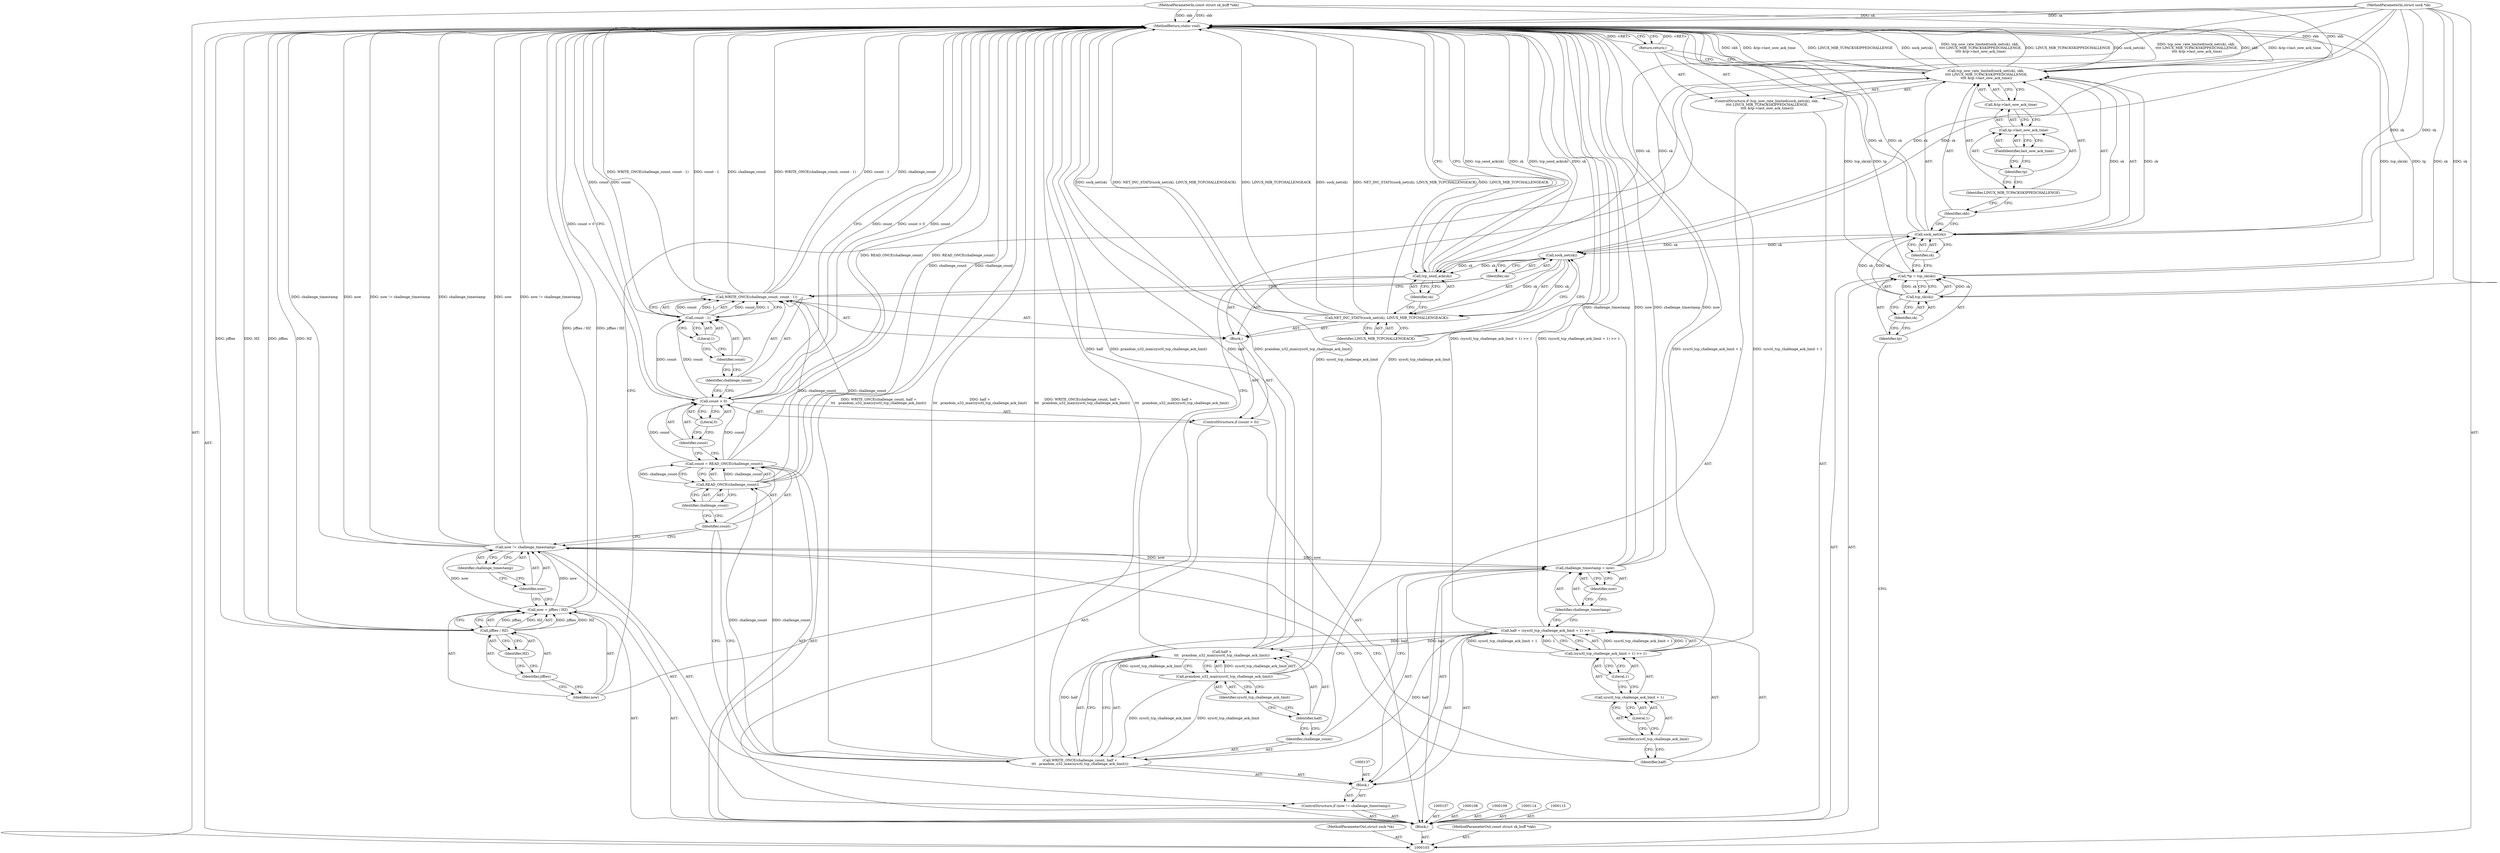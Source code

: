 digraph "0_linux_75ff39ccc1bd5d3c455b6822ab09e533c551f758" {
"1000174" [label="(MethodReturn,static void)"];
"1000104" [label="(MethodParameterIn,struct sock *sk)"];
"1000266" [label="(MethodParameterOut,struct sock *sk)"];
"1000105" [label="(MethodParameterIn,const struct sk_buff *skb)"];
"1000267" [label="(MethodParameterOut,const struct sk_buff *skb)"];
"1000116" [label="(ControlStructure,if (tcp_oow_rate_limited(sock_net(sk), skb,\n \t\t\t\t LINUX_MIB_TCPACKSKIPPEDCHALLENGE,\n \t\t\t\t &tp->last_oow_ack_time)))"];
"1000118" [label="(Call,sock_net(sk))"];
"1000119" [label="(Identifier,sk)"];
"1000120" [label="(Identifier,skb)"];
"1000117" [label="(Call,tcp_oow_rate_limited(sock_net(sk), skb,\n \t\t\t\t LINUX_MIB_TCPACKSKIPPEDCHALLENGE,\n \t\t\t\t &tp->last_oow_ack_time))"];
"1000121" [label="(Identifier,LINUX_MIB_TCPACKSKIPPEDCHALLENGE)"];
"1000125" [label="(FieldIdentifier,last_oow_ack_time)"];
"1000122" [label="(Call,&tp->last_oow_ack_time)"];
"1000123" [label="(Call,tp->last_oow_ack_time)"];
"1000124" [label="(Identifier,tp)"];
"1000126" [label="(Return,return;)"];
"1000131" [label="(Identifier,HZ)"];
"1000127" [label="(Call,now = jiffies / HZ)"];
"1000128" [label="(Identifier,now)"];
"1000129" [label="(Call,jiffies / HZ)"];
"1000130" [label="(Identifier,jiffies)"];
"1000135" [label="(Identifier,challenge_timestamp)"];
"1000132" [label="(ControlStructure,if (now != challenge_timestamp))"];
"1000133" [label="(Call,now != challenge_timestamp)"];
"1000134" [label="(Identifier,now)"];
"1000140" [label="(Call,(sysctl_tcp_challenge_ack_limit + 1) >> 1)"];
"1000141" [label="(Call,sysctl_tcp_challenge_ack_limit + 1)"];
"1000142" [label="(Identifier,sysctl_tcp_challenge_ack_limit)"];
"1000136" [label="(Block,)"];
"1000143" [label="(Literal,1)"];
"1000144" [label="(Literal,1)"];
"1000138" [label="(Call,half = (sysctl_tcp_challenge_ack_limit + 1) >> 1)"];
"1000139" [label="(Identifier,half)"];
"1000106" [label="(Block,)"];
"1000147" [label="(Identifier,now)"];
"1000145" [label="(Call,challenge_timestamp = now)"];
"1000146" [label="(Identifier,challenge_timestamp)"];
"1000149" [label="(Identifier,challenge_count)"];
"1000148" [label="(Call,WRITE_ONCE(challenge_count, half +\n\t\t\t   prandom_u32_max(sysctl_tcp_challenge_ack_limit)))"];
"1000150" [label="(Call,half +\n\t\t\t   prandom_u32_max(sysctl_tcp_challenge_ack_limit))"];
"1000151" [label="(Identifier,half)"];
"1000153" [label="(Identifier,sysctl_tcp_challenge_ack_limit)"];
"1000152" [label="(Call,prandom_u32_max(sysctl_tcp_challenge_ack_limit))"];
"1000154" [label="(Call,count = READ_ONCE(challenge_count))"];
"1000155" [label="(Identifier,count)"];
"1000157" [label="(Identifier,challenge_count)"];
"1000156" [label="(Call,READ_ONCE(challenge_count))"];
"1000158" [label="(ControlStructure,if (count > 0))"];
"1000161" [label="(Literal,0)"];
"1000162" [label="(Block,)"];
"1000159" [label="(Call,count > 0)"];
"1000160" [label="(Identifier,count)"];
"1000164" [label="(Identifier,challenge_count)"];
"1000163" [label="(Call,WRITE_ONCE(challenge_count, count - 1))"];
"1000165" [label="(Call,count - 1)"];
"1000166" [label="(Identifier,count)"];
"1000167" [label="(Literal,1)"];
"1000169" [label="(Call,sock_net(sk))"];
"1000170" [label="(Identifier,sk)"];
"1000168" [label="(Call,NET_INC_STATS(sock_net(sk), LINUX_MIB_TCPCHALLENGEACK))"];
"1000171" [label="(Identifier,LINUX_MIB_TCPCHALLENGEACK)"];
"1000173" [label="(Identifier,sk)"];
"1000172" [label="(Call,tcp_send_ack(sk))"];
"1000110" [label="(Call,*tp = tcp_sk(sk))"];
"1000111" [label="(Identifier,tp)"];
"1000112" [label="(Call,tcp_sk(sk))"];
"1000113" [label="(Identifier,sk)"];
"1000174" -> "1000103"  [label="AST: "];
"1000174" -> "1000126"  [label="CFG: "];
"1000174" -> "1000172"  [label="CFG: "];
"1000174" -> "1000159"  [label="CFG: "];
"1000126" -> "1000174"  [label="DDG: <RET>"];
"1000172" -> "1000174"  [label="DDG: tcp_send_ack(sk)"];
"1000172" -> "1000174"  [label="DDG: sk"];
"1000150" -> "1000174"  [label="DDG: half"];
"1000150" -> "1000174"  [label="DDG: prandom_u32_max(sysctl_tcp_challenge_ack_limit)"];
"1000168" -> "1000174"  [label="DDG: sock_net(sk)"];
"1000168" -> "1000174"  [label="DDG: NET_INC_STATS(sock_net(sk), LINUX_MIB_TCPCHALLENGEACK)"];
"1000168" -> "1000174"  [label="DDG: LINUX_MIB_TCPCHALLENGEACK"];
"1000156" -> "1000174"  [label="DDG: challenge_count"];
"1000104" -> "1000174"  [label="DDG: sk"];
"1000105" -> "1000174"  [label="DDG: skb"];
"1000159" -> "1000174"  [label="DDG: count"];
"1000159" -> "1000174"  [label="DDG: count > 0"];
"1000140" -> "1000174"  [label="DDG: sysctl_tcp_challenge_ack_limit + 1"];
"1000117" -> "1000174"  [label="DDG: LINUX_MIB_TCPACKSKIPPEDCHALLENGE"];
"1000117" -> "1000174"  [label="DDG: sock_net(sk)"];
"1000117" -> "1000174"  [label="DDG: tcp_oow_rate_limited(sock_net(sk), skb,\n \t\t\t\t LINUX_MIB_TCPACKSKIPPEDCHALLENGE,\n \t\t\t\t &tp->last_oow_ack_time)"];
"1000117" -> "1000174"  [label="DDG: skb"];
"1000117" -> "1000174"  [label="DDG: &tp->last_oow_ack_time"];
"1000148" -> "1000174"  [label="DDG: WRITE_ONCE(challenge_count, half +\n\t\t\t   prandom_u32_max(sysctl_tcp_challenge_ack_limit))"];
"1000148" -> "1000174"  [label="DDG: half +\n\t\t\t   prandom_u32_max(sysctl_tcp_challenge_ack_limit)"];
"1000118" -> "1000174"  [label="DDG: sk"];
"1000129" -> "1000174"  [label="DDG: jiffies"];
"1000129" -> "1000174"  [label="DDG: HZ"];
"1000163" -> "1000174"  [label="DDG: challenge_count"];
"1000163" -> "1000174"  [label="DDG: WRITE_ONCE(challenge_count, count - 1)"];
"1000163" -> "1000174"  [label="DDG: count - 1"];
"1000165" -> "1000174"  [label="DDG: count"];
"1000138" -> "1000174"  [label="DDG: (sysctl_tcp_challenge_ack_limit + 1) >> 1"];
"1000127" -> "1000174"  [label="DDG: jiffies / HZ"];
"1000133" -> "1000174"  [label="DDG: now"];
"1000133" -> "1000174"  [label="DDG: now != challenge_timestamp"];
"1000133" -> "1000174"  [label="DDG: challenge_timestamp"];
"1000152" -> "1000174"  [label="DDG: sysctl_tcp_challenge_ack_limit"];
"1000110" -> "1000174"  [label="DDG: tcp_sk(sk)"];
"1000110" -> "1000174"  [label="DDG: tp"];
"1000154" -> "1000174"  [label="DDG: READ_ONCE(challenge_count)"];
"1000145" -> "1000174"  [label="DDG: challenge_timestamp"];
"1000145" -> "1000174"  [label="DDG: now"];
"1000104" -> "1000103"  [label="AST: "];
"1000104" -> "1000174"  [label="DDG: sk"];
"1000104" -> "1000112"  [label="DDG: sk"];
"1000104" -> "1000118"  [label="DDG: sk"];
"1000104" -> "1000169"  [label="DDG: sk"];
"1000104" -> "1000172"  [label="DDG: sk"];
"1000266" -> "1000103"  [label="AST: "];
"1000105" -> "1000103"  [label="AST: "];
"1000105" -> "1000174"  [label="DDG: skb"];
"1000105" -> "1000117"  [label="DDG: skb"];
"1000267" -> "1000103"  [label="AST: "];
"1000116" -> "1000106"  [label="AST: "];
"1000117" -> "1000116"  [label="AST: "];
"1000126" -> "1000116"  [label="AST: "];
"1000118" -> "1000117"  [label="AST: "];
"1000118" -> "1000119"  [label="CFG: "];
"1000119" -> "1000118"  [label="AST: "];
"1000120" -> "1000118"  [label="CFG: "];
"1000118" -> "1000174"  [label="DDG: sk"];
"1000118" -> "1000117"  [label="DDG: sk"];
"1000112" -> "1000118"  [label="DDG: sk"];
"1000104" -> "1000118"  [label="DDG: sk"];
"1000118" -> "1000169"  [label="DDG: sk"];
"1000119" -> "1000118"  [label="AST: "];
"1000119" -> "1000110"  [label="CFG: "];
"1000118" -> "1000119"  [label="CFG: "];
"1000120" -> "1000117"  [label="AST: "];
"1000120" -> "1000118"  [label="CFG: "];
"1000121" -> "1000120"  [label="CFG: "];
"1000117" -> "1000116"  [label="AST: "];
"1000117" -> "1000122"  [label="CFG: "];
"1000118" -> "1000117"  [label="AST: "];
"1000120" -> "1000117"  [label="AST: "];
"1000121" -> "1000117"  [label="AST: "];
"1000122" -> "1000117"  [label="AST: "];
"1000126" -> "1000117"  [label="CFG: "];
"1000128" -> "1000117"  [label="CFG: "];
"1000117" -> "1000174"  [label="DDG: LINUX_MIB_TCPACKSKIPPEDCHALLENGE"];
"1000117" -> "1000174"  [label="DDG: sock_net(sk)"];
"1000117" -> "1000174"  [label="DDG: tcp_oow_rate_limited(sock_net(sk), skb,\n \t\t\t\t LINUX_MIB_TCPACKSKIPPEDCHALLENGE,\n \t\t\t\t &tp->last_oow_ack_time)"];
"1000117" -> "1000174"  [label="DDG: skb"];
"1000117" -> "1000174"  [label="DDG: &tp->last_oow_ack_time"];
"1000118" -> "1000117"  [label="DDG: sk"];
"1000105" -> "1000117"  [label="DDG: skb"];
"1000121" -> "1000117"  [label="AST: "];
"1000121" -> "1000120"  [label="CFG: "];
"1000124" -> "1000121"  [label="CFG: "];
"1000125" -> "1000123"  [label="AST: "];
"1000125" -> "1000124"  [label="CFG: "];
"1000123" -> "1000125"  [label="CFG: "];
"1000122" -> "1000117"  [label="AST: "];
"1000122" -> "1000123"  [label="CFG: "];
"1000123" -> "1000122"  [label="AST: "];
"1000117" -> "1000122"  [label="CFG: "];
"1000123" -> "1000122"  [label="AST: "];
"1000123" -> "1000125"  [label="CFG: "];
"1000124" -> "1000123"  [label="AST: "];
"1000125" -> "1000123"  [label="AST: "];
"1000122" -> "1000123"  [label="CFG: "];
"1000124" -> "1000123"  [label="AST: "];
"1000124" -> "1000121"  [label="CFG: "];
"1000125" -> "1000124"  [label="CFG: "];
"1000126" -> "1000116"  [label="AST: "];
"1000126" -> "1000117"  [label="CFG: "];
"1000174" -> "1000126"  [label="CFG: "];
"1000126" -> "1000174"  [label="DDG: <RET>"];
"1000131" -> "1000129"  [label="AST: "];
"1000131" -> "1000130"  [label="CFG: "];
"1000129" -> "1000131"  [label="CFG: "];
"1000127" -> "1000106"  [label="AST: "];
"1000127" -> "1000129"  [label="CFG: "];
"1000128" -> "1000127"  [label="AST: "];
"1000129" -> "1000127"  [label="AST: "];
"1000134" -> "1000127"  [label="CFG: "];
"1000127" -> "1000174"  [label="DDG: jiffies / HZ"];
"1000129" -> "1000127"  [label="DDG: jiffies"];
"1000129" -> "1000127"  [label="DDG: HZ"];
"1000127" -> "1000133"  [label="DDG: now"];
"1000128" -> "1000127"  [label="AST: "];
"1000128" -> "1000117"  [label="CFG: "];
"1000130" -> "1000128"  [label="CFG: "];
"1000129" -> "1000127"  [label="AST: "];
"1000129" -> "1000131"  [label="CFG: "];
"1000130" -> "1000129"  [label="AST: "];
"1000131" -> "1000129"  [label="AST: "];
"1000127" -> "1000129"  [label="CFG: "];
"1000129" -> "1000174"  [label="DDG: jiffies"];
"1000129" -> "1000174"  [label="DDG: HZ"];
"1000129" -> "1000127"  [label="DDG: jiffies"];
"1000129" -> "1000127"  [label="DDG: HZ"];
"1000130" -> "1000129"  [label="AST: "];
"1000130" -> "1000128"  [label="CFG: "];
"1000131" -> "1000130"  [label="CFG: "];
"1000135" -> "1000133"  [label="AST: "];
"1000135" -> "1000134"  [label="CFG: "];
"1000133" -> "1000135"  [label="CFG: "];
"1000132" -> "1000106"  [label="AST: "];
"1000133" -> "1000132"  [label="AST: "];
"1000136" -> "1000132"  [label="AST: "];
"1000133" -> "1000132"  [label="AST: "];
"1000133" -> "1000135"  [label="CFG: "];
"1000134" -> "1000133"  [label="AST: "];
"1000135" -> "1000133"  [label="AST: "];
"1000139" -> "1000133"  [label="CFG: "];
"1000155" -> "1000133"  [label="CFG: "];
"1000133" -> "1000174"  [label="DDG: now"];
"1000133" -> "1000174"  [label="DDG: now != challenge_timestamp"];
"1000133" -> "1000174"  [label="DDG: challenge_timestamp"];
"1000127" -> "1000133"  [label="DDG: now"];
"1000133" -> "1000145"  [label="DDG: now"];
"1000134" -> "1000133"  [label="AST: "];
"1000134" -> "1000127"  [label="CFG: "];
"1000135" -> "1000134"  [label="CFG: "];
"1000140" -> "1000138"  [label="AST: "];
"1000140" -> "1000144"  [label="CFG: "];
"1000141" -> "1000140"  [label="AST: "];
"1000144" -> "1000140"  [label="AST: "];
"1000138" -> "1000140"  [label="CFG: "];
"1000140" -> "1000174"  [label="DDG: sysctl_tcp_challenge_ack_limit + 1"];
"1000140" -> "1000138"  [label="DDG: sysctl_tcp_challenge_ack_limit + 1"];
"1000140" -> "1000138"  [label="DDG: 1"];
"1000141" -> "1000140"  [label="AST: "];
"1000141" -> "1000143"  [label="CFG: "];
"1000142" -> "1000141"  [label="AST: "];
"1000143" -> "1000141"  [label="AST: "];
"1000144" -> "1000141"  [label="CFG: "];
"1000142" -> "1000141"  [label="AST: "];
"1000142" -> "1000139"  [label="CFG: "];
"1000143" -> "1000142"  [label="CFG: "];
"1000136" -> "1000132"  [label="AST: "];
"1000137" -> "1000136"  [label="AST: "];
"1000138" -> "1000136"  [label="AST: "];
"1000145" -> "1000136"  [label="AST: "];
"1000148" -> "1000136"  [label="AST: "];
"1000143" -> "1000141"  [label="AST: "];
"1000143" -> "1000142"  [label="CFG: "];
"1000141" -> "1000143"  [label="CFG: "];
"1000144" -> "1000140"  [label="AST: "];
"1000144" -> "1000141"  [label="CFG: "];
"1000140" -> "1000144"  [label="CFG: "];
"1000138" -> "1000136"  [label="AST: "];
"1000138" -> "1000140"  [label="CFG: "];
"1000139" -> "1000138"  [label="AST: "];
"1000140" -> "1000138"  [label="AST: "];
"1000146" -> "1000138"  [label="CFG: "];
"1000138" -> "1000174"  [label="DDG: (sysctl_tcp_challenge_ack_limit + 1) >> 1"];
"1000140" -> "1000138"  [label="DDG: sysctl_tcp_challenge_ack_limit + 1"];
"1000140" -> "1000138"  [label="DDG: 1"];
"1000138" -> "1000148"  [label="DDG: half"];
"1000138" -> "1000150"  [label="DDG: half"];
"1000139" -> "1000138"  [label="AST: "];
"1000139" -> "1000133"  [label="CFG: "];
"1000142" -> "1000139"  [label="CFG: "];
"1000106" -> "1000103"  [label="AST: "];
"1000107" -> "1000106"  [label="AST: "];
"1000108" -> "1000106"  [label="AST: "];
"1000109" -> "1000106"  [label="AST: "];
"1000110" -> "1000106"  [label="AST: "];
"1000114" -> "1000106"  [label="AST: "];
"1000115" -> "1000106"  [label="AST: "];
"1000116" -> "1000106"  [label="AST: "];
"1000127" -> "1000106"  [label="AST: "];
"1000132" -> "1000106"  [label="AST: "];
"1000154" -> "1000106"  [label="AST: "];
"1000158" -> "1000106"  [label="AST: "];
"1000147" -> "1000145"  [label="AST: "];
"1000147" -> "1000146"  [label="CFG: "];
"1000145" -> "1000147"  [label="CFG: "];
"1000145" -> "1000136"  [label="AST: "];
"1000145" -> "1000147"  [label="CFG: "];
"1000146" -> "1000145"  [label="AST: "];
"1000147" -> "1000145"  [label="AST: "];
"1000149" -> "1000145"  [label="CFG: "];
"1000145" -> "1000174"  [label="DDG: challenge_timestamp"];
"1000145" -> "1000174"  [label="DDG: now"];
"1000133" -> "1000145"  [label="DDG: now"];
"1000146" -> "1000145"  [label="AST: "];
"1000146" -> "1000138"  [label="CFG: "];
"1000147" -> "1000146"  [label="CFG: "];
"1000149" -> "1000148"  [label="AST: "];
"1000149" -> "1000145"  [label="CFG: "];
"1000151" -> "1000149"  [label="CFG: "];
"1000148" -> "1000136"  [label="AST: "];
"1000148" -> "1000150"  [label="CFG: "];
"1000149" -> "1000148"  [label="AST: "];
"1000150" -> "1000148"  [label="AST: "];
"1000155" -> "1000148"  [label="CFG: "];
"1000148" -> "1000174"  [label="DDG: WRITE_ONCE(challenge_count, half +\n\t\t\t   prandom_u32_max(sysctl_tcp_challenge_ack_limit))"];
"1000148" -> "1000174"  [label="DDG: half +\n\t\t\t   prandom_u32_max(sysctl_tcp_challenge_ack_limit)"];
"1000138" -> "1000148"  [label="DDG: half"];
"1000152" -> "1000148"  [label="DDG: sysctl_tcp_challenge_ack_limit"];
"1000148" -> "1000156"  [label="DDG: challenge_count"];
"1000150" -> "1000148"  [label="AST: "];
"1000150" -> "1000152"  [label="CFG: "];
"1000151" -> "1000150"  [label="AST: "];
"1000152" -> "1000150"  [label="AST: "];
"1000148" -> "1000150"  [label="CFG: "];
"1000150" -> "1000174"  [label="DDG: half"];
"1000150" -> "1000174"  [label="DDG: prandom_u32_max(sysctl_tcp_challenge_ack_limit)"];
"1000138" -> "1000150"  [label="DDG: half"];
"1000152" -> "1000150"  [label="DDG: sysctl_tcp_challenge_ack_limit"];
"1000151" -> "1000150"  [label="AST: "];
"1000151" -> "1000149"  [label="CFG: "];
"1000153" -> "1000151"  [label="CFG: "];
"1000153" -> "1000152"  [label="AST: "];
"1000153" -> "1000151"  [label="CFG: "];
"1000152" -> "1000153"  [label="CFG: "];
"1000152" -> "1000150"  [label="AST: "];
"1000152" -> "1000153"  [label="CFG: "];
"1000153" -> "1000152"  [label="AST: "];
"1000150" -> "1000152"  [label="CFG: "];
"1000152" -> "1000174"  [label="DDG: sysctl_tcp_challenge_ack_limit"];
"1000152" -> "1000148"  [label="DDG: sysctl_tcp_challenge_ack_limit"];
"1000152" -> "1000150"  [label="DDG: sysctl_tcp_challenge_ack_limit"];
"1000154" -> "1000106"  [label="AST: "];
"1000154" -> "1000156"  [label="CFG: "];
"1000155" -> "1000154"  [label="AST: "];
"1000156" -> "1000154"  [label="AST: "];
"1000160" -> "1000154"  [label="CFG: "];
"1000154" -> "1000174"  [label="DDG: READ_ONCE(challenge_count)"];
"1000156" -> "1000154"  [label="DDG: challenge_count"];
"1000154" -> "1000159"  [label="DDG: count"];
"1000155" -> "1000154"  [label="AST: "];
"1000155" -> "1000148"  [label="CFG: "];
"1000155" -> "1000133"  [label="CFG: "];
"1000157" -> "1000155"  [label="CFG: "];
"1000157" -> "1000156"  [label="AST: "];
"1000157" -> "1000155"  [label="CFG: "];
"1000156" -> "1000157"  [label="CFG: "];
"1000156" -> "1000154"  [label="AST: "];
"1000156" -> "1000157"  [label="CFG: "];
"1000157" -> "1000156"  [label="AST: "];
"1000154" -> "1000156"  [label="CFG: "];
"1000156" -> "1000174"  [label="DDG: challenge_count"];
"1000156" -> "1000154"  [label="DDG: challenge_count"];
"1000148" -> "1000156"  [label="DDG: challenge_count"];
"1000156" -> "1000163"  [label="DDG: challenge_count"];
"1000158" -> "1000106"  [label="AST: "];
"1000159" -> "1000158"  [label="AST: "];
"1000162" -> "1000158"  [label="AST: "];
"1000161" -> "1000159"  [label="AST: "];
"1000161" -> "1000160"  [label="CFG: "];
"1000159" -> "1000161"  [label="CFG: "];
"1000162" -> "1000158"  [label="AST: "];
"1000163" -> "1000162"  [label="AST: "];
"1000168" -> "1000162"  [label="AST: "];
"1000172" -> "1000162"  [label="AST: "];
"1000159" -> "1000158"  [label="AST: "];
"1000159" -> "1000161"  [label="CFG: "];
"1000160" -> "1000159"  [label="AST: "];
"1000161" -> "1000159"  [label="AST: "];
"1000164" -> "1000159"  [label="CFG: "];
"1000174" -> "1000159"  [label="CFG: "];
"1000159" -> "1000174"  [label="DDG: count"];
"1000159" -> "1000174"  [label="DDG: count > 0"];
"1000154" -> "1000159"  [label="DDG: count"];
"1000159" -> "1000165"  [label="DDG: count"];
"1000160" -> "1000159"  [label="AST: "];
"1000160" -> "1000154"  [label="CFG: "];
"1000161" -> "1000160"  [label="CFG: "];
"1000164" -> "1000163"  [label="AST: "];
"1000164" -> "1000159"  [label="CFG: "];
"1000166" -> "1000164"  [label="CFG: "];
"1000163" -> "1000162"  [label="AST: "];
"1000163" -> "1000165"  [label="CFG: "];
"1000164" -> "1000163"  [label="AST: "];
"1000165" -> "1000163"  [label="AST: "];
"1000170" -> "1000163"  [label="CFG: "];
"1000163" -> "1000174"  [label="DDG: challenge_count"];
"1000163" -> "1000174"  [label="DDG: WRITE_ONCE(challenge_count, count - 1)"];
"1000163" -> "1000174"  [label="DDG: count - 1"];
"1000156" -> "1000163"  [label="DDG: challenge_count"];
"1000165" -> "1000163"  [label="DDG: count"];
"1000165" -> "1000163"  [label="DDG: 1"];
"1000165" -> "1000163"  [label="AST: "];
"1000165" -> "1000167"  [label="CFG: "];
"1000166" -> "1000165"  [label="AST: "];
"1000167" -> "1000165"  [label="AST: "];
"1000163" -> "1000165"  [label="CFG: "];
"1000165" -> "1000174"  [label="DDG: count"];
"1000165" -> "1000163"  [label="DDG: count"];
"1000165" -> "1000163"  [label="DDG: 1"];
"1000159" -> "1000165"  [label="DDG: count"];
"1000166" -> "1000165"  [label="AST: "];
"1000166" -> "1000164"  [label="CFG: "];
"1000167" -> "1000166"  [label="CFG: "];
"1000167" -> "1000165"  [label="AST: "];
"1000167" -> "1000166"  [label="CFG: "];
"1000165" -> "1000167"  [label="CFG: "];
"1000169" -> "1000168"  [label="AST: "];
"1000169" -> "1000170"  [label="CFG: "];
"1000170" -> "1000169"  [label="AST: "];
"1000171" -> "1000169"  [label="CFG: "];
"1000169" -> "1000168"  [label="DDG: sk"];
"1000118" -> "1000169"  [label="DDG: sk"];
"1000104" -> "1000169"  [label="DDG: sk"];
"1000169" -> "1000172"  [label="DDG: sk"];
"1000170" -> "1000169"  [label="AST: "];
"1000170" -> "1000163"  [label="CFG: "];
"1000169" -> "1000170"  [label="CFG: "];
"1000168" -> "1000162"  [label="AST: "];
"1000168" -> "1000171"  [label="CFG: "];
"1000169" -> "1000168"  [label="AST: "];
"1000171" -> "1000168"  [label="AST: "];
"1000173" -> "1000168"  [label="CFG: "];
"1000168" -> "1000174"  [label="DDG: sock_net(sk)"];
"1000168" -> "1000174"  [label="DDG: NET_INC_STATS(sock_net(sk), LINUX_MIB_TCPCHALLENGEACK)"];
"1000168" -> "1000174"  [label="DDG: LINUX_MIB_TCPCHALLENGEACK"];
"1000169" -> "1000168"  [label="DDG: sk"];
"1000171" -> "1000168"  [label="AST: "];
"1000171" -> "1000169"  [label="CFG: "];
"1000168" -> "1000171"  [label="CFG: "];
"1000173" -> "1000172"  [label="AST: "];
"1000173" -> "1000168"  [label="CFG: "];
"1000172" -> "1000173"  [label="CFG: "];
"1000172" -> "1000162"  [label="AST: "];
"1000172" -> "1000173"  [label="CFG: "];
"1000173" -> "1000172"  [label="AST: "];
"1000174" -> "1000172"  [label="CFG: "];
"1000172" -> "1000174"  [label="DDG: tcp_send_ack(sk)"];
"1000172" -> "1000174"  [label="DDG: sk"];
"1000169" -> "1000172"  [label="DDG: sk"];
"1000104" -> "1000172"  [label="DDG: sk"];
"1000110" -> "1000106"  [label="AST: "];
"1000110" -> "1000112"  [label="CFG: "];
"1000111" -> "1000110"  [label="AST: "];
"1000112" -> "1000110"  [label="AST: "];
"1000119" -> "1000110"  [label="CFG: "];
"1000110" -> "1000174"  [label="DDG: tcp_sk(sk)"];
"1000110" -> "1000174"  [label="DDG: tp"];
"1000112" -> "1000110"  [label="DDG: sk"];
"1000111" -> "1000110"  [label="AST: "];
"1000111" -> "1000103"  [label="CFG: "];
"1000113" -> "1000111"  [label="CFG: "];
"1000112" -> "1000110"  [label="AST: "];
"1000112" -> "1000113"  [label="CFG: "];
"1000113" -> "1000112"  [label="AST: "];
"1000110" -> "1000112"  [label="CFG: "];
"1000112" -> "1000110"  [label="DDG: sk"];
"1000104" -> "1000112"  [label="DDG: sk"];
"1000112" -> "1000118"  [label="DDG: sk"];
"1000113" -> "1000112"  [label="AST: "];
"1000113" -> "1000111"  [label="CFG: "];
"1000112" -> "1000113"  [label="CFG: "];
}
